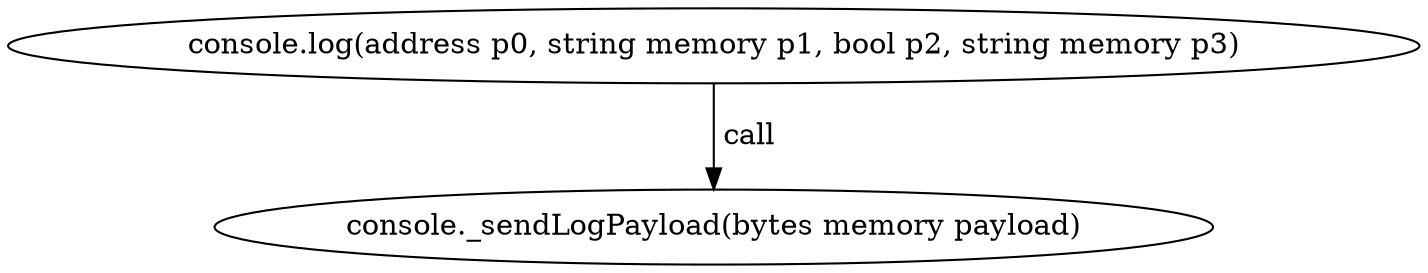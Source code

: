 digraph "" {
	graph [bb="0,0,567.6,124.8"];
	node [label="\N"];
	"console.log(address p0, string memory p1, bool p2, string memory p3)"	 [height=0.5,
		pos="283.8,106.8",
		width=7.8833];
	"console._sendLogPayload(bytes memory payload)"	 [height=0.5,
		pos="283.8,18",
		width=5.7372];
	"console.log(address p0, string memory p1, bool p2, string memory p3)" -> "console._sendLogPayload(bytes memory payload)" [key=call,
	label=" call",
	lp="295.65,62.4",
	pos="e,283.8,36.072 283.8,88.401 283.8,76.295 283.8,60.208 283.8,46.467"];
}
digraph "" {
	graph [bb="0,0,567.6,124.8"];
	node [label="\N"];
	"console.log(address p0, string memory p1, bool p2, string memory p3)"	 [height=0.5,
		pos="283.8,106.8",
		width=7.8833];
	"console._sendLogPayload(bytes memory payload)"	 [height=0.5,
		pos="283.8,18",
		width=5.7372];
	"console.log(address p0, string memory p1, bool p2, string memory p3)" -> "console._sendLogPayload(bytes memory payload)" [key=call,
	label=" call",
	lp="295.65,62.4",
	pos="e,283.8,36.072 283.8,88.401 283.8,76.295 283.8,60.208 283.8,46.467"];
}
